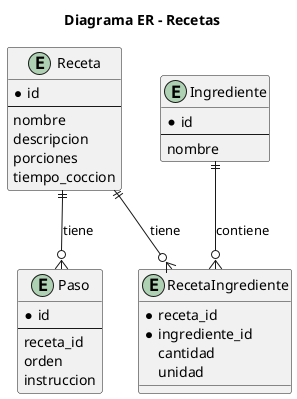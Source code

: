 @startuml
title Diagrama ER - Recetas

entity Receta {
  * id
  --
  nombre
  descripcion
  porciones
  tiempo_coccion
}

entity Ingrediente {
  * id
  --
  nombre
}

entity RecetaIngrediente {
  * receta_id
  * ingrediente_id
  cantidad
  unidad
}

entity Paso {
  * id
  --
  receta_id
  orden
  instruccion
}

Receta ||--o{ RecetaIngrediente : tiene
Ingrediente ||--o{ RecetaIngrediente : contiene
Receta ||--o{ Paso : tiene

@enduml
